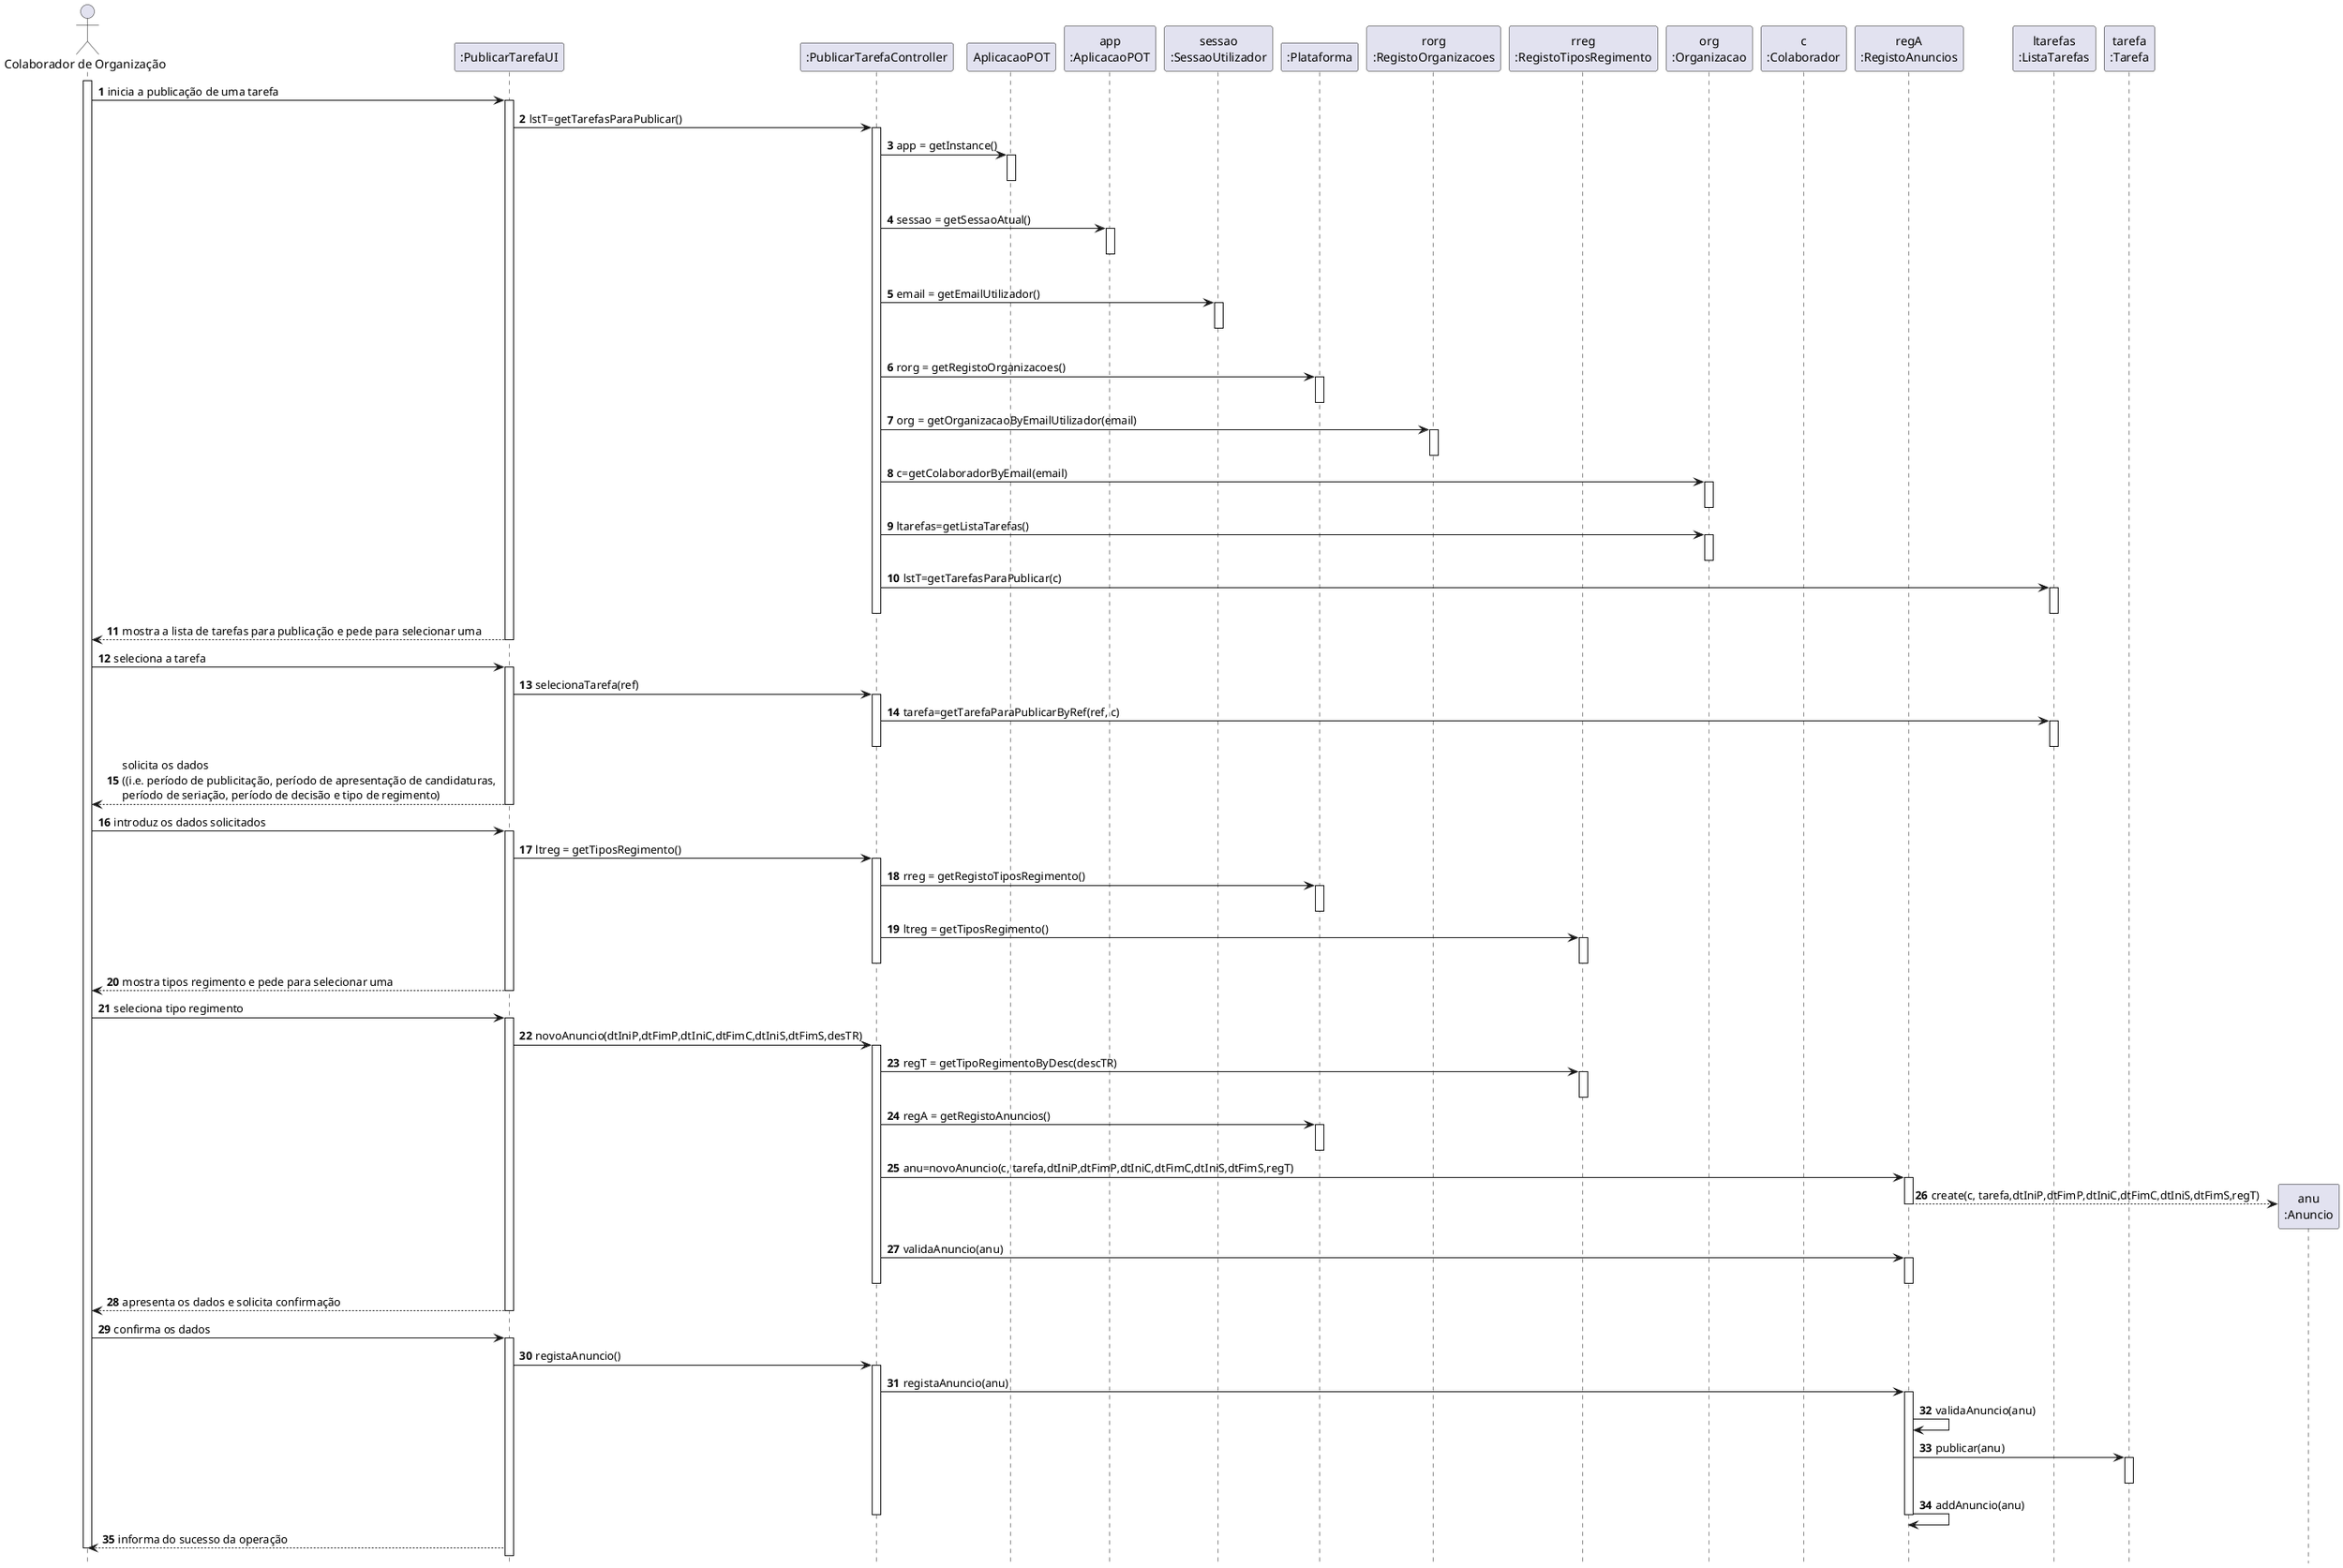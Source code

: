 @startuml
autonumber
hide footbox
actor "Colaborador de Organização" as ADM

participant ":PublicarTarefaUI" as UI
participant ":PublicarTarefaController" as CTRL
participant "AplicacaoPOT" as _APP
participant "app\n:AplicacaoPOT" as APP
participant "sessao\n:SessaoUtilizador" as SESSAO
participant ":Plataforma" as PLAT
participant "rorg\n:RegistoOrganizacoes" as RORGS
participant "rreg\n:RegistoTiposRegimento" as RREG
participant "org\n:Organizacao" as ORG
participant "c\n:Colaborador" as COLAB
participant "regA\n:RegistoAnuncios" as REGA
participant "ltarefas\n:ListaTarefas" as LTASKS
participant "tarefa\n:Tarefa" as TAREFA
participant "anu\n:Anuncio" as ANU

activate ADM
ADM -> UI : inicia a publicação de uma tarefa
activate UI

UI -> CTRL : lstT=getTarefasParaPublicar()
activate CTRL

CTRL -> _APP: app = getInstance()
activate _APP
|||
deactivate _APP

CTRL -> APP: sessao = getSessaoAtual()
activate APP
|||
deactivate APP

CTRL -> SESSAO: email = getEmailUtilizador()
activate SESSAO
|||
deactivate SESSAO

CTRL -> PLAT: rorg = getRegistoOrganizacoes()
activate PLAT
deactivate PLAT

CTRL -> RORGS: org = getOrganizacaoByEmailUtilizador(email)
activate RORGS
deactivate RORGS

CTRL -> ORG: c=getColaboradorByEmail(email)
activate ORG
deactivate ORG

CTRL -> ORG: ltarefas=getListaTarefas()
activate ORG
deactivate ORG

CTRL -> LTASKS: lstT=getTarefasParaPublicar(c)
activate LTASKS
deactivate LTASKS
deactivate CTRL

UI --> ADM : mostra a lista de tarefas para publicação e pede para selecionar uma
deactivate UI

ADM -> UI : seleciona a tarefa
activate UI

UI -> CTRL : selecionaTarefa(ref)
activate CTRL

CTRL -> LTASKS: tarefa=getTarefaParaPublicarByRef(ref, c)
activate LTASKS
deactivate LTASKS
deactivate CTRL

UI --> ADM : solicita os dados \n((i.e. período de publicitação, período de apresentação de candidaturas, \nperíodo de seriação, período de decisão e tipo de regimento)
deactivate UI

ADM -> UI : introduz os dados solicitados
activate UI

UI -> CTRL: ltreg = getTiposRegimento()
activate CTRL
CTRL -> PLAT: rreg = getRegistoTiposRegimento()
activate PLAT
deactivate PLAT

CTRL -> RREG : ltreg = getTiposRegimento()
activate RREG
deactivate RREG
deactivate CTRL

UI --> ADM: mostra tipos regimento e pede para selecionar uma
deactivate UI

ADM -> UI: seleciona tipo regimento
activate UI
UI -> CTRL : novoAnuncio(dtIniP,dtFimP,dtIniC,dtFimC,dtIniS,dtFimS,desTR)
activate CTRL

CTRL -> RREG : regT = getTipoRegimentoByDesc(descTR)
activate RREG
deactivate RREG

CTRL -> PLAT: regA = getRegistoAnuncios()
activate PLAT
deactivate PLAT

CTRL -> REGA : anu=novoAnuncio(c, tarefa,dtIniP,dtFimP,dtIniC,dtFimC,dtIniS,dtFimS,regT)
activate REGA

REGA --> ANU ** : create(c, tarefa,dtIniP,dtFimP,dtIniC,dtFimC,dtIniS,dtFimS,regT)
deactivate REGA

CTRL -> REGA : validaAnuncio(anu)
activate REGA
deactivate REGA
deactivate CTRL

UI --> ADM: apresenta os dados e solicita confirmação
deactivate UI

ADM -> UI : confirma os dados
activate UI

UI -> CTRL : registaAnuncio()
activate CTRL

CTRL -> REGA : registaAnuncio(anu)
activate REGA
REGA -> REGA : validaAnuncio(anu)
REGA -> TAREFA : publicar(anu)
activate TAREFA
deactivate TAREFA
REGA -> REGA: addAnuncio(anu)

deactivate REGA
deactivate CTRL

UI --> ADM : informa do sucesso da operação
deactivate ADM

@enduml
